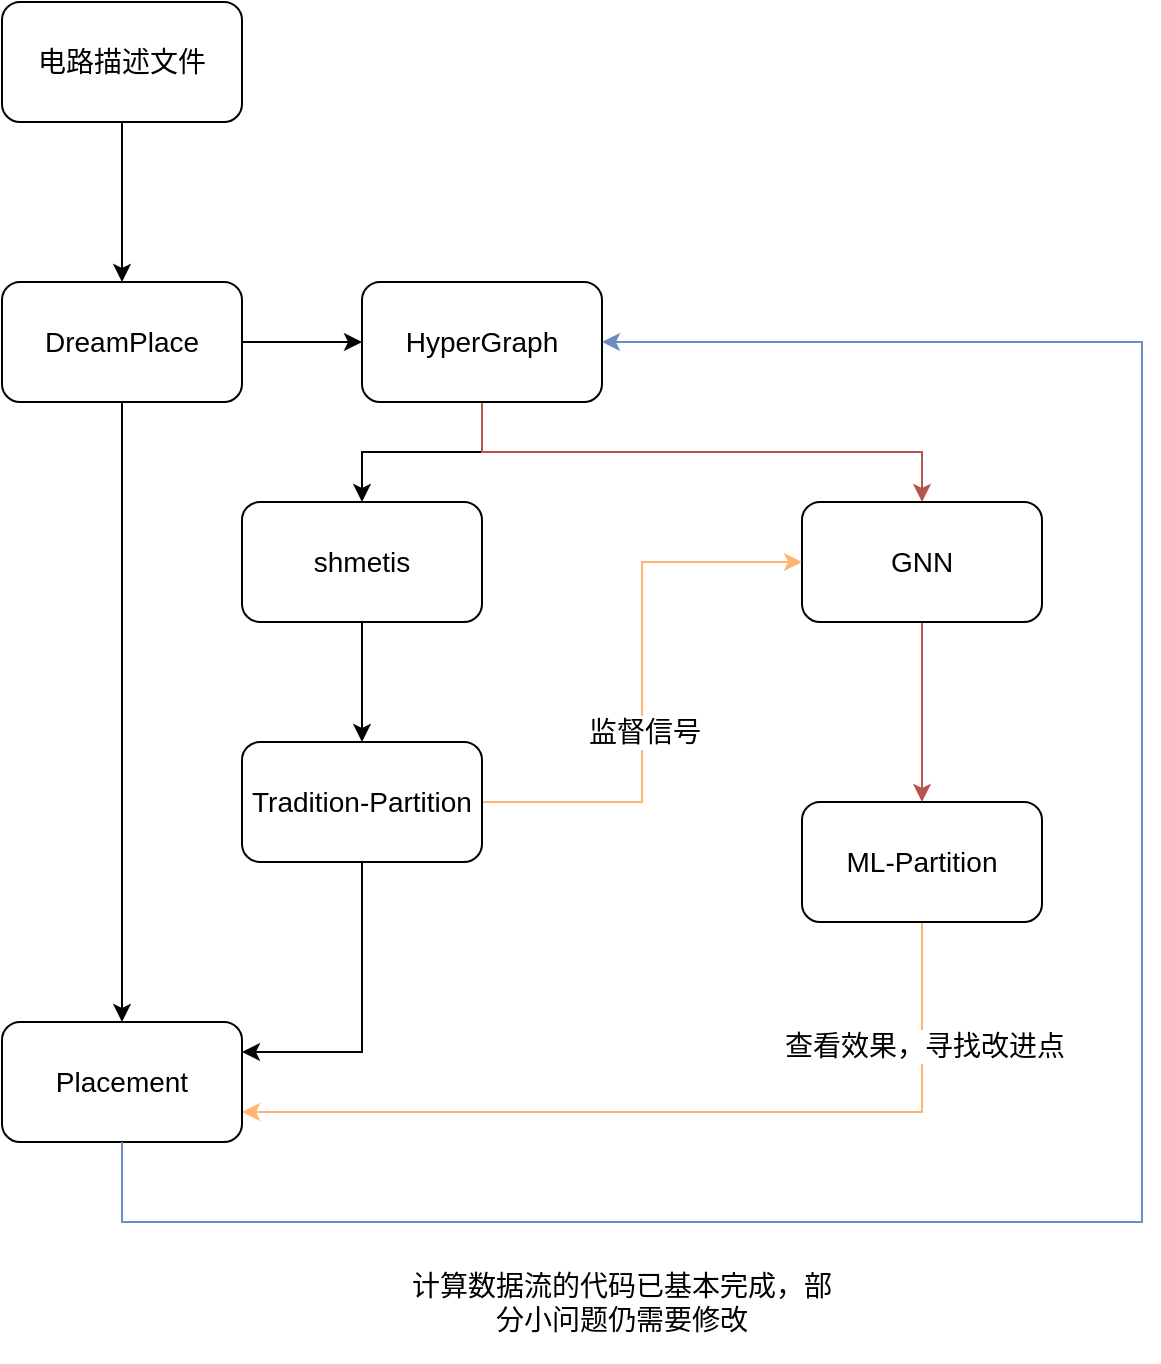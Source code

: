 <mxfile>
    <diagram name="第 1 页" id="KRICXccTtEtal8VeHXVG">
        <mxGraphModel dx="1113" dy="856" grid="1" gridSize="10" guides="1" tooltips="1" connect="1" arrows="1" fold="1" page="1" pageScale="1" pageWidth="827" pageHeight="1169" math="0" shadow="0">
            <root>
                <mxCell id="0"/>
                <mxCell id="1" parent="0"/>
                <mxCell id="qEawOvrPbvvHzvwFR9lG-12" style="edgeStyle=orthogonalEdgeStyle;rounded=0;orthogonalLoop=1;jettySize=auto;html=1;exitX=1;exitY=0.5;exitDx=0;exitDy=0;entryX=0;entryY=0.5;entryDx=0;entryDy=0;fontSize=14;" parent="1" source="qEawOvrPbvvHzvwFR9lG-1" target="qEawOvrPbvvHzvwFR9lG-3" edge="1">
                    <mxGeometry relative="1" as="geometry"/>
                </mxCell>
                <mxCell id="qEawOvrPbvvHzvwFR9lG-17" style="edgeStyle=orthogonalEdgeStyle;rounded=0;orthogonalLoop=1;jettySize=auto;html=1;exitX=0.5;exitY=1;exitDx=0;exitDy=0;entryX=0.5;entryY=0;entryDx=0;entryDy=0;fontSize=14;fillColor=#dae8fc;strokeColor=#000000;" parent="1" source="qEawOvrPbvvHzvwFR9lG-1" target="qEawOvrPbvvHzvwFR9lG-8" edge="1">
                    <mxGeometry relative="1" as="geometry"/>
                </mxCell>
                <mxCell id="qEawOvrPbvvHzvwFR9lG-1" value="DreamPlace" style="rounded=1;whiteSpace=wrap;html=1;fontSize=14;" parent="1" vertex="1">
                    <mxGeometry x="160" y="200" width="120" height="60" as="geometry"/>
                </mxCell>
                <mxCell id="qEawOvrPbvvHzvwFR9lG-15" style="edgeStyle=orthogonalEdgeStyle;rounded=0;orthogonalLoop=1;jettySize=auto;html=1;exitX=0.5;exitY=1;exitDx=0;exitDy=0;entryX=0.5;entryY=0;entryDx=0;entryDy=0;fontSize=14;" parent="1" source="qEawOvrPbvvHzvwFR9lG-2" target="qEawOvrPbvvHzvwFR9lG-6" edge="1">
                    <mxGeometry relative="1" as="geometry"/>
                </mxCell>
                <mxCell id="qEawOvrPbvvHzvwFR9lG-2" value="shmetis" style="rounded=1;whiteSpace=wrap;html=1;fontSize=14;" parent="1" vertex="1">
                    <mxGeometry x="280" y="310" width="120" height="60" as="geometry"/>
                </mxCell>
                <mxCell id="qEawOvrPbvvHzvwFR9lG-13" style="edgeStyle=orthogonalEdgeStyle;rounded=0;orthogonalLoop=1;jettySize=auto;html=1;exitX=0.5;exitY=1;exitDx=0;exitDy=0;entryX=0.5;entryY=0;entryDx=0;entryDy=0;fontSize=14;" parent="1" source="qEawOvrPbvvHzvwFR9lG-3" target="qEawOvrPbvvHzvwFR9lG-2" edge="1">
                    <mxGeometry relative="1" as="geometry"/>
                </mxCell>
                <mxCell id="qEawOvrPbvvHzvwFR9lG-14" style="edgeStyle=orthogonalEdgeStyle;rounded=0;orthogonalLoop=1;jettySize=auto;html=1;exitX=0.5;exitY=1;exitDx=0;exitDy=0;entryX=0.5;entryY=0;entryDx=0;entryDy=0;fontSize=14;fillColor=#f8cecc;strokeColor=#b85450;" parent="1" source="qEawOvrPbvvHzvwFR9lG-3" target="qEawOvrPbvvHzvwFR9lG-5" edge="1">
                    <mxGeometry relative="1" as="geometry"/>
                </mxCell>
                <mxCell id="qEawOvrPbvvHzvwFR9lG-3" value="HyperGraph" style="rounded=1;whiteSpace=wrap;html=1;fontSize=14;" parent="1" vertex="1">
                    <mxGeometry x="340" y="200" width="120" height="60" as="geometry"/>
                </mxCell>
                <mxCell id="qEawOvrPbvvHzvwFR9lG-10" style="rounded=0;orthogonalLoop=1;jettySize=auto;html=1;exitX=0.5;exitY=1;exitDx=0;exitDy=0;entryX=0.5;entryY=0;entryDx=0;entryDy=0;fontSize=14;" parent="1" source="qEawOvrPbvvHzvwFR9lG-4" target="qEawOvrPbvvHzvwFR9lG-1" edge="1">
                    <mxGeometry relative="1" as="geometry"/>
                </mxCell>
                <mxCell id="qEawOvrPbvvHzvwFR9lG-4" value="电路描述文件" style="rounded=1;whiteSpace=wrap;html=1;fontSize=14;" parent="1" vertex="1">
                    <mxGeometry x="160" y="60" width="120" height="60" as="geometry"/>
                </mxCell>
                <mxCell id="qEawOvrPbvvHzvwFR9lG-16" style="edgeStyle=orthogonalEdgeStyle;rounded=0;orthogonalLoop=1;jettySize=auto;html=1;exitX=0.5;exitY=1;exitDx=0;exitDy=0;entryX=0.5;entryY=0;entryDx=0;entryDy=0;fontSize=14;fillColor=#f8cecc;strokeColor=#b85450;" parent="1" source="qEawOvrPbvvHzvwFR9lG-5" target="qEawOvrPbvvHzvwFR9lG-7" edge="1">
                    <mxGeometry relative="1" as="geometry"/>
                </mxCell>
                <mxCell id="qEawOvrPbvvHzvwFR9lG-5" value="GNN" style="rounded=1;whiteSpace=wrap;html=1;fontSize=14;" parent="1" vertex="1">
                    <mxGeometry x="560" y="310" width="120" height="60" as="geometry"/>
                </mxCell>
                <mxCell id="qEawOvrPbvvHzvwFR9lG-18" style="edgeStyle=orthogonalEdgeStyle;rounded=0;orthogonalLoop=1;jettySize=auto;html=1;exitX=0.5;exitY=1;exitDx=0;exitDy=0;entryX=1;entryY=0.25;entryDx=0;entryDy=0;fontSize=14;fillColor=#dae8fc;strokeColor=#050505;" parent="1" source="qEawOvrPbvvHzvwFR9lG-6" target="qEawOvrPbvvHzvwFR9lG-8" edge="1">
                    <mxGeometry relative="1" as="geometry"/>
                </mxCell>
                <mxCell id="qEawOvrPbvvHzvwFR9lG-20" style="edgeStyle=orthogonalEdgeStyle;rounded=0;orthogonalLoop=1;jettySize=auto;html=1;exitX=1;exitY=0.5;exitDx=0;exitDy=0;entryX=0;entryY=0.5;entryDx=0;entryDy=0;fontSize=14;fillColor=#f8cecc;strokeColor=#FFB570;" parent="1" source="qEawOvrPbvvHzvwFR9lG-6" target="qEawOvrPbvvHzvwFR9lG-5" edge="1">
                    <mxGeometry relative="1" as="geometry"/>
                </mxCell>
                <mxCell id="qEawOvrPbvvHzvwFR9lG-31" value="监督信号" style="edgeLabel;html=1;align=center;verticalAlign=middle;resizable=0;points=[];fontSize=14;" parent="qEawOvrPbvvHzvwFR9lG-20" vertex="1" connectable="0">
                    <mxGeometry x="-0.176" y="-1" relative="1" as="geometry">
                        <mxPoint as="offset"/>
                    </mxGeometry>
                </mxCell>
                <mxCell id="qEawOvrPbvvHzvwFR9lG-6" value="Tradition-Partition" style="rounded=1;whiteSpace=wrap;html=1;fontSize=14;" parent="1" vertex="1">
                    <mxGeometry x="280" y="430" width="120" height="60" as="geometry"/>
                </mxCell>
                <mxCell id="qEawOvrPbvvHzvwFR9lG-19" style="edgeStyle=orthogonalEdgeStyle;rounded=0;orthogonalLoop=1;jettySize=auto;html=1;exitX=0.5;exitY=1;exitDx=0;exitDy=0;entryX=1;entryY=0.75;entryDx=0;entryDy=0;fontSize=14;fillColor=#f8cecc;strokeColor=#FFB570;" parent="1" source="qEawOvrPbvvHzvwFR9lG-7" target="qEawOvrPbvvHzvwFR9lG-8" edge="1">
                    <mxGeometry relative="1" as="geometry"/>
                </mxCell>
                <mxCell id="qEawOvrPbvvHzvwFR9lG-30" value="查看效果，寻找改进点" style="edgeLabel;html=1;align=center;verticalAlign=middle;resizable=0;points=[];fontSize=14;" parent="qEawOvrPbvvHzvwFR9lG-19" vertex="1" connectable="0">
                    <mxGeometry x="-0.717" y="1" relative="1" as="geometry">
                        <mxPoint as="offset"/>
                    </mxGeometry>
                </mxCell>
                <mxCell id="qEawOvrPbvvHzvwFR9lG-7" value="ML-Partition" style="rounded=1;whiteSpace=wrap;html=1;fontSize=14;" parent="1" vertex="1">
                    <mxGeometry x="560" y="460" width="120" height="60" as="geometry"/>
                </mxCell>
                <mxCell id="qEawOvrPbvvHzvwFR9lG-8" value="Placement" style="rounded=1;whiteSpace=wrap;html=1;fontSize=14;" parent="1" vertex="1">
                    <mxGeometry x="160" y="570" width="120" height="60" as="geometry"/>
                </mxCell>
                <mxCell id="8" style="edgeStyle=orthogonalEdgeStyle;rounded=0;orthogonalLoop=1;jettySize=auto;html=1;exitX=0.5;exitY=1;exitDx=0;exitDy=0;fontSize=14;fillColor=#dae8fc;strokeColor=#6c8ebf;" parent="1" source="qEawOvrPbvvHzvwFR9lG-8" edge="1">
                    <mxGeometry relative="1" as="geometry">
                        <mxPoint x="370" y="700" as="sourcePoint"/>
                        <mxPoint x="460" y="230" as="targetPoint"/>
                        <Array as="points">
                            <mxPoint x="220" y="670"/>
                            <mxPoint x="730" y="670"/>
                            <mxPoint x="730" y="230"/>
                        </Array>
                    </mxGeometry>
                </mxCell>
                <mxCell id="10" value="计算数据流的代码已基本完成，部分小问题仍需要修改" style="text;html=1;strokeColor=none;fillColor=none;align=center;verticalAlign=middle;whiteSpace=wrap;rounded=0;fontSize=14;" parent="1" vertex="1">
                    <mxGeometry x="360" y="680" width="220" height="60" as="geometry"/>
                </mxCell>
            </root>
        </mxGraphModel>
    </diagram>
</mxfile>